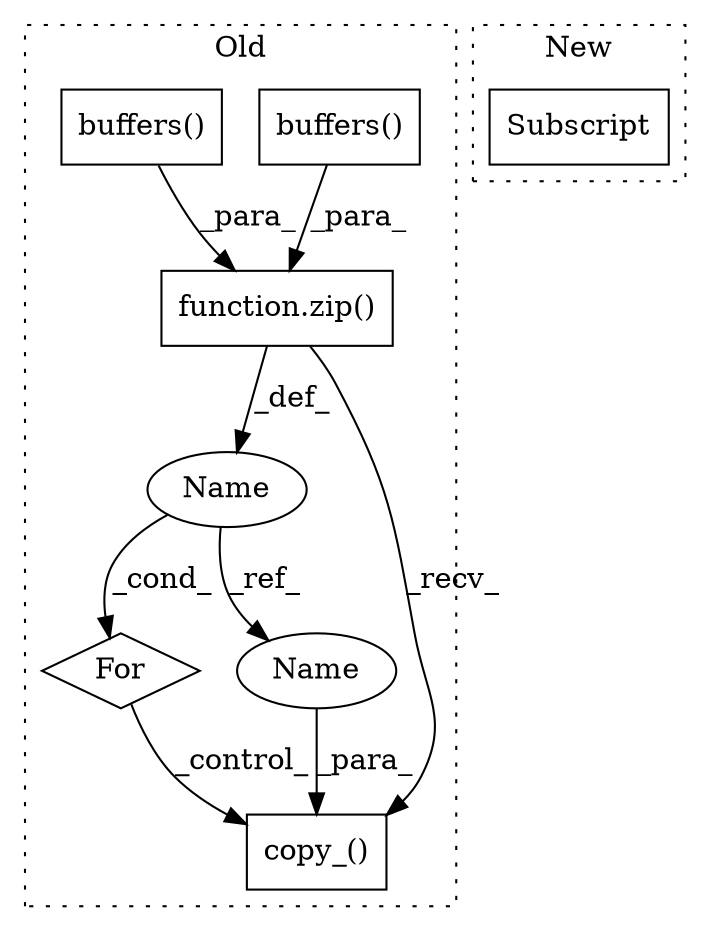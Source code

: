 digraph G {
subgraph cluster0 {
1 [label="buffers()" a="75" s="2205" l="21" shape="box"];
3 [label="function.zip()" a="75" s="2178,2226" l="4,1" shape="box"];
4 [label="For" a="107" s="2162,2227" l="4,18" shape="diamond"];
5 [label="Name" a="87" s="2173" l="1" shape="ellipse"];
6 [label="copy_()" a="75" s="2245,2258" l="12,1" shape="box"];
7 [label="buffers()" a="75" s="2182" l="21" shape="box"];
8 [label="Name" a="87" s="2257" l="1" shape="ellipse"];
label = "Old";
style="dotted";
}
subgraph cluster1 {
2 [label="Subscript" a="63" s="2103,0" l="21,0" shape="box"];
label = "New";
style="dotted";
}
1 -> 3 [label="_para_"];
3 -> 5 [label="_def_"];
3 -> 6 [label="_recv_"];
4 -> 6 [label="_control_"];
5 -> 8 [label="_ref_"];
5 -> 4 [label="_cond_"];
7 -> 3 [label="_para_"];
8 -> 6 [label="_para_"];
}